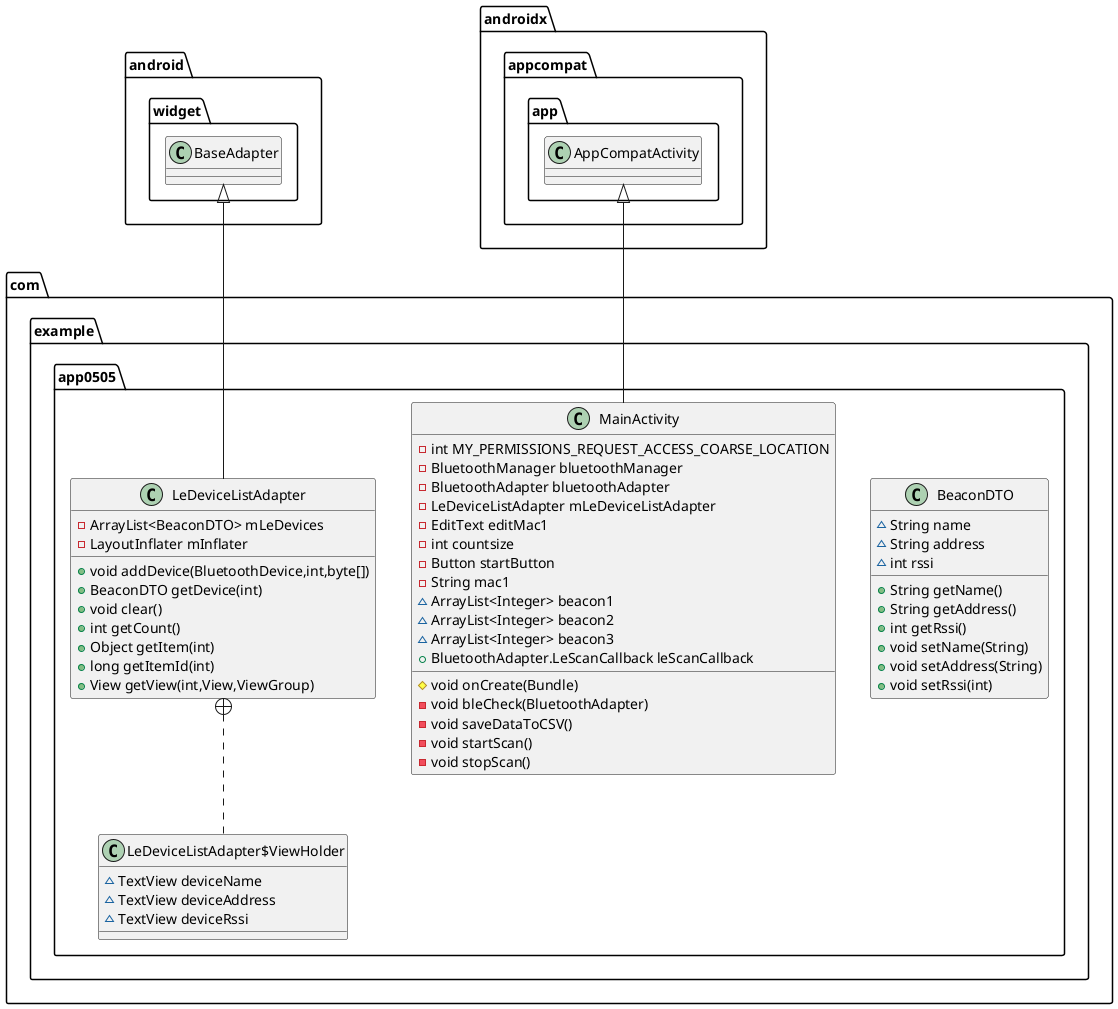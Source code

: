 @startuml
class com.example.app0505.BeaconDTO {
~ String name
~ String address
~ int rssi
+ String getName()
+ String getAddress()
+ int getRssi()
+ void setName(String)
+ void setAddress(String)
+ void setRssi(int)
}
class com.example.app0505.LeDeviceListAdapter {
- ArrayList<BeaconDTO> mLeDevices
- LayoutInflater mInflater
+ void addDevice(BluetoothDevice,int,byte[])
+ BeaconDTO getDevice(int)
+ void clear()
+ int getCount()
+ Object getItem(int)
+ long getItemId(int)
+ View getView(int,View,ViewGroup)
}
class com.example.app0505.LeDeviceListAdapter$ViewHolder {
~ TextView deviceName
~ TextView deviceAddress
~ TextView deviceRssi
}
class com.example.app0505.MainActivity {
- int MY_PERMISSIONS_REQUEST_ACCESS_COARSE_LOCATION
- BluetoothManager bluetoothManager
- BluetoothAdapter bluetoothAdapter
- LeDeviceListAdapter mLeDeviceListAdapter
- EditText editMac1
- int countsize
- Button startButton
- String mac1
~ ArrayList<Integer> beacon1
~ ArrayList<Integer> beacon2
~ ArrayList<Integer> beacon3
+ BluetoothAdapter.LeScanCallback leScanCallback
# void onCreate(Bundle)
- void bleCheck(BluetoothAdapter)
- void saveDataToCSV()
- void startScan()
- void stopScan()
}


android.widget.BaseAdapter <|-- com.example.app0505.LeDeviceListAdapter
com.example.app0505.LeDeviceListAdapter +.. com.example.app0505.LeDeviceListAdapter$ViewHolder
androidx.appcompat.app.AppCompatActivity <|-- com.example.app0505.MainActivity
@enduml